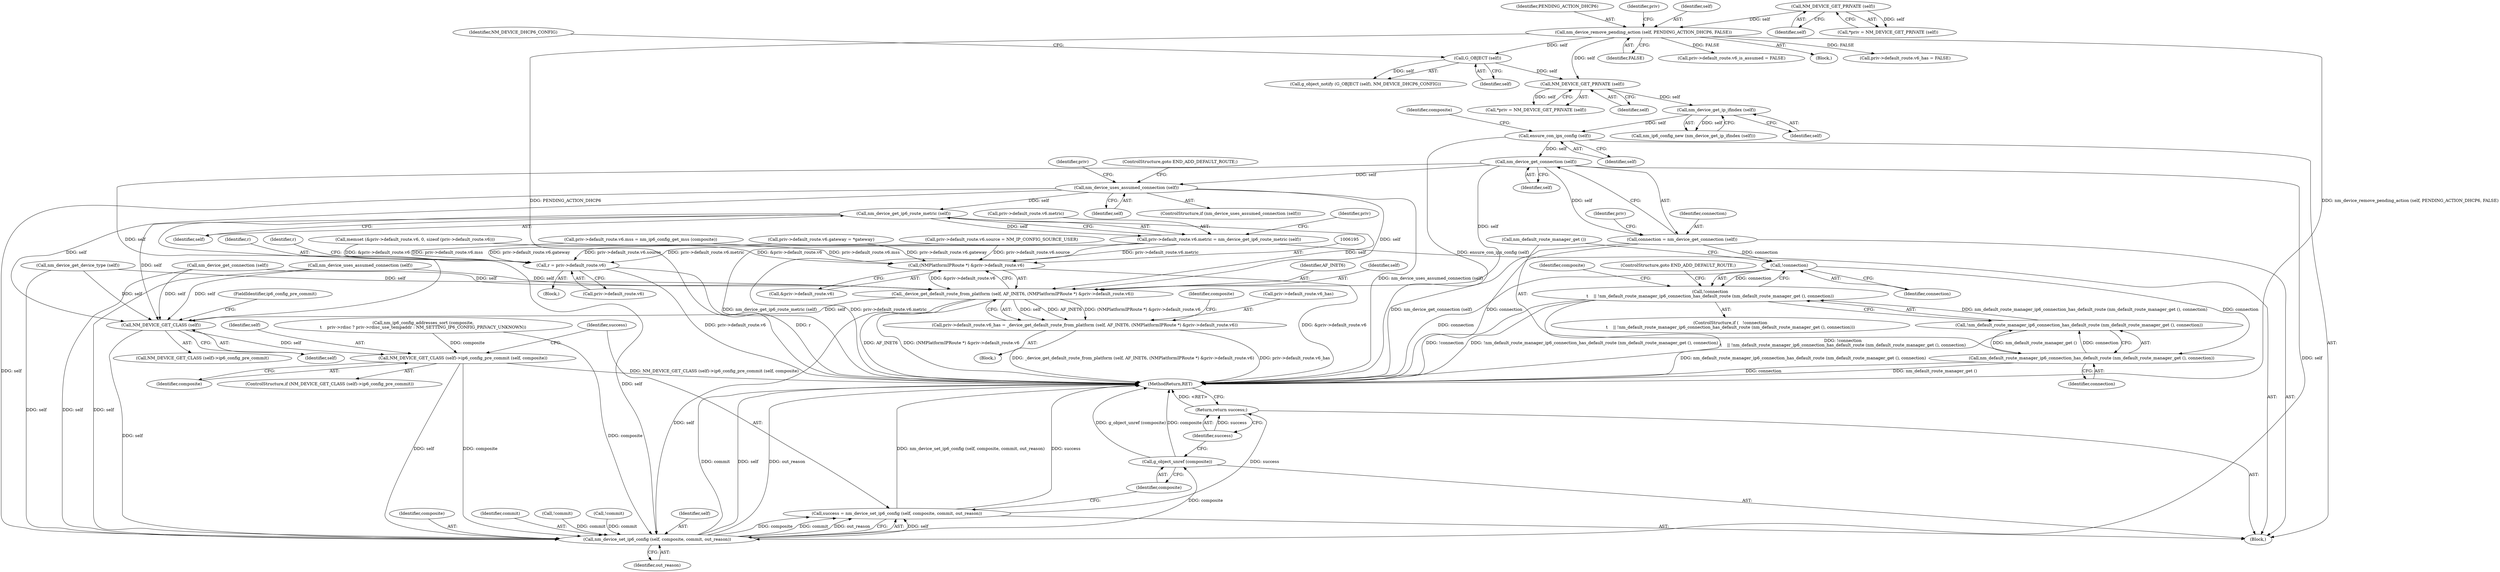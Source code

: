 digraph "0_NetworkManager_d5fc88e573fa58b93034b04d35a2454f5d28cad9@API" {
"1006023" [label="(Call,nm_device_get_connection (self))"];
"1005963" [label="(Call,ensure_con_ipx_config (self))"];
"1005961" [label="(Call,nm_device_get_ip_ifindex (self))"];
"1005951" [label="(Call,NM_DEVICE_GET_PRIVATE (self))"];
"1005944" [label="(Call,G_OBJECT (self))"];
"1005929" [label="(Call,nm_device_remove_pending_action (self, PENDING_ACTION_DHCP6, FALSE))"];
"1005883" [label="(Call,NM_DEVICE_GET_PRIVATE (self))"];
"1006021" [label="(Call,connection = nm_device_get_connection (self))"];
"1006057" [label="(Call,!connection)"];
"1006056" [label="(Call,!connection\n\t    || !nm_default_route_manager_ip6_connection_has_default_route (nm_default_route_manager_get (), connection))"];
"1006060" [label="(Call,nm_default_route_manager_ip6_connection_has_default_route (nm_default_route_manager_get (), connection))"];
"1006059" [label="(Call,!nm_default_route_manager_ip6_connection_has_default_route (nm_default_route_manager_get (), connection))"];
"1006045" [label="(Call,nm_device_uses_assumed_connection (self))"];
"1006133" [label="(Call,nm_device_get_ip6_route_metric (self))"];
"1006125" [label="(Call,priv->default_route.v6.metric = nm_device_get_ip6_route_metric (self))"];
"1006150" [label="(Call,r = priv->default_route.v6)"];
"1006194" [label="(Call,(NMPlatformIPRoute *) &priv->default_route.v6)"];
"1006191" [label="(Call,_device_get_default_route_from_platform (self, AF_INET6, (NMPlatformIPRoute *) &priv->default_route.v6))"];
"1006185" [label="(Call,priv->default_route.v6_has = _device_get_default_route_from_platform (self, AF_INET6, (NMPlatformIPRoute *) &priv->default_route.v6))"];
"1006217" [label="(Call,NM_DEVICE_GET_CLASS (self))"];
"1006220" [label="(Call,NM_DEVICE_GET_CLASS (self)->ip6_config_pre_commit (self, composite))"];
"1006225" [label="(Call,nm_device_set_ip6_config (self, composite, commit, out_reason))"];
"1006223" [label="(Call,success = nm_device_set_ip6_config (self, composite, commit, out_reason))"];
"1006232" [label="(Return,return success;)"];
"1006230" [label="(Call,g_object_unref (composite))"];
"1006219" [label="(FieldIdentifier,ip6_config_pre_commit)"];
"1005932" [label="(Identifier,FALSE)"];
"1006126" [label="(Call,priv->default_route.v6.metric)"];
"1005943" [label="(Call,g_object_notify (G_OBJECT (self), NM_DEVICE_DHCP6_CONFIG))"];
"1006058" [label="(Identifier,connection)"];
"1006227" [label="(Identifier,composite)"];
"1006191" [label="(Call,_device_get_default_route_from_platform (self, AF_INET6, (NMPlatformIPRoute *) &priv->default_route.v6))"];
"1006057" [label="(Call,!connection)"];
"1006230" [label="(Call,g_object_unref (composite))"];
"1006225" [label="(Call,nm_device_set_ip6_config (self, composite, commit, out_reason))"];
"1005963" [label="(Call,ensure_con_ipx_config (self))"];
"1006193" [label="(Identifier,AF_INET6)"];
"1005960" [label="(Call,nm_ip6_config_new (nm_device_get_ip_ifindex (self)))"];
"1006222" [label="(Identifier,composite)"];
"1006220" [label="(Call,NM_DEVICE_GET_CLASS (self)->ip6_config_pre_commit (self, composite))"];
"1005881" [label="(Call,*priv = NM_DEVICE_GET_PRIVATE (self))"];
"1006148" [label="(Block,)"];
"1006047" [label="(ControlStructure,goto END_ADD_DEFAULT_ROUTE;)"];
"1006135" [label="(Call,priv->default_route.v6.mss = nm_ip6_config_get_mss (composite))"];
"1006151" [label="(Identifier,r)"];
"1006192" [label="(Identifier,self)"];
"1006067" [label="(Identifier,composite)"];
"1006115" [label="(Call,priv->default_route.v6.gateway = *gateway)"];
"1005945" [label="(Identifier,self)"];
"1004885" [label="(Call,nm_device_get_device_type (self))"];
"1006221" [label="(Identifier,self)"];
"1006055" [label="(ControlStructure,if (   !connection\n\t    || !nm_default_route_manager_ip6_connection_has_default_route (nm_default_route_manager_get (), connection)))"];
"1006106" [label="(Call,priv->default_route.v6.source = NM_IP_CONFIG_SOURCE_USER)"];
"1006021" [label="(Call,connection = nm_device_get_connection (self))"];
"1006202" [label="(Call,nm_ip6_config_addresses_sort (composite,\n\t    priv->rdisc ? priv->rdisc_use_tempaddr : NM_SETTING_IP6_CONFIG_PRIVACY_UNKNOWN))"];
"1006152" [label="(Call,priv->default_route.v6)"];
"1006218" [label="(Identifier,self)"];
"1006046" [label="(Identifier,self)"];
"1006061" [label="(Call,nm_default_route_manager_get ())"];
"1005949" [label="(Call,*priv = NM_DEVICE_GET_PRIVATE (self))"];
"1006223" [label="(Call,success = nm_device_set_ip6_config (self, composite, commit, out_reason))"];
"1005966" [label="(Identifier,composite)"];
"1005961" [label="(Call,nm_device_get_ip_ifindex (self))"];
"1006196" [label="(Call,&priv->default_route.v6)"];
"1006229" [label="(Identifier,out_reason)"];
"1006059" [label="(Call,!nm_default_route_manager_ip6_connection_has_default_route (nm_default_route_manager_get (), connection))"];
"1005884" [label="(Identifier,self)"];
"1006048" [label="(Call,priv->default_route.v6_is_assumed = FALSE)"];
"1006194" [label="(Call,(NMPlatformIPRoute *) &priv->default_route.v6)"];
"1005951" [label="(Call,NM_DEVICE_GET_PRIVATE (self))"];
"1006060" [label="(Call,nm_default_route_manager_ip6_connection_has_default_route (nm_default_route_manager_get (), connection))"];
"1005962" [label="(Identifier,self)"];
"1006159" [label="(Identifier,r)"];
"1006184" [label="(Block,)"];
"1006233" [label="(Identifier,success)"];
"1005930" [label="(Identifier,self)"];
"1005931" [label="(Identifier,PENDING_ACTION_DHCP6)"];
"1006224" [label="(Identifier,success)"];
"1006228" [label="(Identifier,commit)"];
"1006139" [label="(Identifier,priv)"];
"1005879" [label="(Block,)"];
"1006051" [label="(Identifier,priv)"];
"1004846" [label="(Call,!commit)"];
"1005935" [label="(Identifier,priv)"];
"1006056" [label="(Call,!connection\n\t    || !nm_default_route_manager_ip6_connection_has_default_route (nm_default_route_manager_get (), connection))"];
"1006217" [label="(Call,NM_DEVICE_GET_CLASS (self))"];
"1006203" [label="(Identifier,composite)"];
"1006040" [label="(Call,!commit)"];
"1006023" [label="(Call,nm_device_get_connection (self))"];
"1007368" [label="(MethodReturn,RET)"];
"1006185" [label="(Call,priv->default_route.v6_has = _device_get_default_route_from_platform (self, AF_INET6, (NMPlatformIPRoute *) &priv->default_route.v6))"];
"1006134" [label="(Identifier,self)"];
"1006024" [label="(Identifier,self)"];
"1006125" [label="(Call,priv->default_route.v6.metric = nm_device_get_ip6_route_metric (self))"];
"1005944" [label="(Call,G_OBJECT (self))"];
"1005946" [label="(Identifier,NM_DEVICE_DHCP6_CONFIG)"];
"1006150" [label="(Call,r = priv->default_route.v6)"];
"1005929" [label="(Call,nm_device_remove_pending_action (self, PENDING_ACTION_DHCP6, FALSE))"];
"1006044" [label="(ControlStructure,if (nm_device_uses_assumed_connection (self)))"];
"1006062" [label="(Identifier,connection)"];
"1006022" [label="(Identifier,connection)"];
"1005947" [label="(Block,)"];
"1005952" [label="(Identifier,self)"];
"1006215" [label="(ControlStructure,if (NM_DEVICE_GET_CLASS (self)->ip6_config_pre_commit))"];
"1006063" [label="(ControlStructure,goto END_ADD_DEFAULT_ROUTE;)"];
"1004829" [label="(Call,nm_device_get_connection (self))"];
"1006186" [label="(Call,priv->default_route.v6_has)"];
"1005964" [label="(Identifier,self)"];
"1005883" [label="(Call,NM_DEVICE_GET_PRIVATE (self))"];
"1006045" [label="(Call,nm_device_uses_assumed_connection (self))"];
"1006232" [label="(Return,return success;)"];
"1006028" [label="(Identifier,priv)"];
"1006092" [label="(Call,memset (&priv->default_route.v6, 0, sizeof (priv->default_route.v6)))"];
"1006025" [label="(Call,priv->default_route.v6_has = FALSE)"];
"1004851" [label="(Call,nm_device_uses_assumed_connection (self))"];
"1006226" [label="(Identifier,self)"];
"1006231" [label="(Identifier,composite)"];
"1006216" [label="(Call,NM_DEVICE_GET_CLASS (self)->ip6_config_pre_commit)"];
"1006133" [label="(Call,nm_device_get_ip6_route_metric (self))"];
"1006023" -> "1006021"  [label="AST: "];
"1006023" -> "1006024"  [label="CFG: "];
"1006024" -> "1006023"  [label="AST: "];
"1006021" -> "1006023"  [label="CFG: "];
"1006023" -> "1006021"  [label="DDG: self"];
"1005963" -> "1006023"  [label="DDG: self"];
"1006023" -> "1006045"  [label="DDG: self"];
"1006023" -> "1006191"  [label="DDG: self"];
"1006023" -> "1006217"  [label="DDG: self"];
"1006023" -> "1006225"  [label="DDG: self"];
"1005963" -> "1005947"  [label="AST: "];
"1005963" -> "1005964"  [label="CFG: "];
"1005964" -> "1005963"  [label="AST: "];
"1005966" -> "1005963"  [label="CFG: "];
"1005963" -> "1007368"  [label="DDG: ensure_con_ipx_config (self)"];
"1005961" -> "1005963"  [label="DDG: self"];
"1005961" -> "1005960"  [label="AST: "];
"1005961" -> "1005962"  [label="CFG: "];
"1005962" -> "1005961"  [label="AST: "];
"1005960" -> "1005961"  [label="CFG: "];
"1005961" -> "1005960"  [label="DDG: self"];
"1005951" -> "1005961"  [label="DDG: self"];
"1005951" -> "1005949"  [label="AST: "];
"1005951" -> "1005952"  [label="CFG: "];
"1005952" -> "1005951"  [label="AST: "];
"1005949" -> "1005951"  [label="CFG: "];
"1005951" -> "1005949"  [label="DDG: self"];
"1005944" -> "1005951"  [label="DDG: self"];
"1005929" -> "1005951"  [label="DDG: self"];
"1005944" -> "1005943"  [label="AST: "];
"1005944" -> "1005945"  [label="CFG: "];
"1005945" -> "1005944"  [label="AST: "];
"1005946" -> "1005944"  [label="CFG: "];
"1005944" -> "1005943"  [label="DDG: self"];
"1005929" -> "1005944"  [label="DDG: self"];
"1005929" -> "1005879"  [label="AST: "];
"1005929" -> "1005932"  [label="CFG: "];
"1005930" -> "1005929"  [label="AST: "];
"1005931" -> "1005929"  [label="AST: "];
"1005932" -> "1005929"  [label="AST: "];
"1005935" -> "1005929"  [label="CFG: "];
"1005929" -> "1007368"  [label="DDG: nm_device_remove_pending_action (self, PENDING_ACTION_DHCP6, FALSE)"];
"1005929" -> "1007368"  [label="DDG: PENDING_ACTION_DHCP6"];
"1005883" -> "1005929"  [label="DDG: self"];
"1005929" -> "1006025"  [label="DDG: FALSE"];
"1005929" -> "1006048"  [label="DDG: FALSE"];
"1005883" -> "1005881"  [label="AST: "];
"1005883" -> "1005884"  [label="CFG: "];
"1005884" -> "1005883"  [label="AST: "];
"1005881" -> "1005883"  [label="CFG: "];
"1005883" -> "1005881"  [label="DDG: self"];
"1006021" -> "1005947"  [label="AST: "];
"1006022" -> "1006021"  [label="AST: "];
"1006028" -> "1006021"  [label="CFG: "];
"1006021" -> "1007368"  [label="DDG: nm_device_get_connection (self)"];
"1006021" -> "1007368"  [label="DDG: connection"];
"1006021" -> "1006057"  [label="DDG: connection"];
"1006057" -> "1006056"  [label="AST: "];
"1006057" -> "1006058"  [label="CFG: "];
"1006058" -> "1006057"  [label="AST: "];
"1006061" -> "1006057"  [label="CFG: "];
"1006056" -> "1006057"  [label="CFG: "];
"1006057" -> "1007368"  [label="DDG: connection"];
"1006057" -> "1006056"  [label="DDG: connection"];
"1006057" -> "1006060"  [label="DDG: connection"];
"1006056" -> "1006055"  [label="AST: "];
"1006056" -> "1006059"  [label="CFG: "];
"1006059" -> "1006056"  [label="AST: "];
"1006063" -> "1006056"  [label="CFG: "];
"1006067" -> "1006056"  [label="CFG: "];
"1006056" -> "1007368"  [label="DDG: !connection"];
"1006056" -> "1007368"  [label="DDG: !nm_default_route_manager_ip6_connection_has_default_route (nm_default_route_manager_get (), connection)"];
"1006056" -> "1007368"  [label="DDG: !connection\n\t    || !nm_default_route_manager_ip6_connection_has_default_route (nm_default_route_manager_get (), connection)"];
"1006059" -> "1006056"  [label="DDG: nm_default_route_manager_ip6_connection_has_default_route (nm_default_route_manager_get (), connection)"];
"1006060" -> "1006059"  [label="AST: "];
"1006060" -> "1006062"  [label="CFG: "];
"1006061" -> "1006060"  [label="AST: "];
"1006062" -> "1006060"  [label="AST: "];
"1006059" -> "1006060"  [label="CFG: "];
"1006060" -> "1007368"  [label="DDG: nm_default_route_manager_get ()"];
"1006060" -> "1007368"  [label="DDG: connection"];
"1006060" -> "1006059"  [label="DDG: nm_default_route_manager_get ()"];
"1006060" -> "1006059"  [label="DDG: connection"];
"1006059" -> "1007368"  [label="DDG: nm_default_route_manager_ip6_connection_has_default_route (nm_default_route_manager_get (), connection)"];
"1006045" -> "1006044"  [label="AST: "];
"1006045" -> "1006046"  [label="CFG: "];
"1006046" -> "1006045"  [label="AST: "];
"1006047" -> "1006045"  [label="CFG: "];
"1006051" -> "1006045"  [label="CFG: "];
"1006045" -> "1007368"  [label="DDG: nm_device_uses_assumed_connection (self)"];
"1006045" -> "1006133"  [label="DDG: self"];
"1006045" -> "1006191"  [label="DDG: self"];
"1006045" -> "1006217"  [label="DDG: self"];
"1006045" -> "1006225"  [label="DDG: self"];
"1006133" -> "1006125"  [label="AST: "];
"1006133" -> "1006134"  [label="CFG: "];
"1006134" -> "1006133"  [label="AST: "];
"1006125" -> "1006133"  [label="CFG: "];
"1006133" -> "1006125"  [label="DDG: self"];
"1006133" -> "1006191"  [label="DDG: self"];
"1006133" -> "1006217"  [label="DDG: self"];
"1006133" -> "1006225"  [label="DDG: self"];
"1006125" -> "1005947"  [label="AST: "];
"1006126" -> "1006125"  [label="AST: "];
"1006139" -> "1006125"  [label="CFG: "];
"1006125" -> "1007368"  [label="DDG: priv->default_route.v6.metric"];
"1006125" -> "1007368"  [label="DDG: nm_device_get_ip6_route_metric (self)"];
"1006125" -> "1006150"  [label="DDG: priv->default_route.v6.metric"];
"1006125" -> "1006194"  [label="DDG: priv->default_route.v6.metric"];
"1006150" -> "1006148"  [label="AST: "];
"1006150" -> "1006152"  [label="CFG: "];
"1006151" -> "1006150"  [label="AST: "];
"1006152" -> "1006150"  [label="AST: "];
"1006159" -> "1006150"  [label="CFG: "];
"1006150" -> "1007368"  [label="DDG: r"];
"1006150" -> "1007368"  [label="DDG: priv->default_route.v6"];
"1006106" -> "1006150"  [label="DDG: priv->default_route.v6.source"];
"1006092" -> "1006150"  [label="DDG: &priv->default_route.v6"];
"1006115" -> "1006150"  [label="DDG: priv->default_route.v6.gateway"];
"1006135" -> "1006150"  [label="DDG: priv->default_route.v6.mss"];
"1006194" -> "1006191"  [label="AST: "];
"1006194" -> "1006196"  [label="CFG: "];
"1006195" -> "1006194"  [label="AST: "];
"1006196" -> "1006194"  [label="AST: "];
"1006191" -> "1006194"  [label="CFG: "];
"1006194" -> "1007368"  [label="DDG: &priv->default_route.v6"];
"1006194" -> "1006191"  [label="DDG: &priv->default_route.v6"];
"1006092" -> "1006194"  [label="DDG: &priv->default_route.v6"];
"1006106" -> "1006194"  [label="DDG: priv->default_route.v6.source"];
"1006115" -> "1006194"  [label="DDG: priv->default_route.v6.gateway"];
"1006135" -> "1006194"  [label="DDG: priv->default_route.v6.mss"];
"1006191" -> "1006185"  [label="AST: "];
"1006192" -> "1006191"  [label="AST: "];
"1006193" -> "1006191"  [label="AST: "];
"1006185" -> "1006191"  [label="CFG: "];
"1006191" -> "1007368"  [label="DDG: AF_INET6"];
"1006191" -> "1007368"  [label="DDG: (NMPlatformIPRoute *) &priv->default_route.v6"];
"1006191" -> "1006185"  [label="DDG: self"];
"1006191" -> "1006185"  [label="DDG: AF_INET6"];
"1006191" -> "1006185"  [label="DDG: (NMPlatformIPRoute *) &priv->default_route.v6"];
"1004851" -> "1006191"  [label="DDG: self"];
"1004829" -> "1006191"  [label="DDG: self"];
"1004885" -> "1006191"  [label="DDG: self"];
"1006191" -> "1006217"  [label="DDG: self"];
"1006191" -> "1006225"  [label="DDG: self"];
"1006185" -> "1006184"  [label="AST: "];
"1006186" -> "1006185"  [label="AST: "];
"1006203" -> "1006185"  [label="CFG: "];
"1006185" -> "1007368"  [label="DDG: priv->default_route.v6_has"];
"1006185" -> "1007368"  [label="DDG: _device_get_default_route_from_platform (self, AF_INET6, (NMPlatformIPRoute *) &priv->default_route.v6)"];
"1006217" -> "1006216"  [label="AST: "];
"1006217" -> "1006218"  [label="CFG: "];
"1006218" -> "1006217"  [label="AST: "];
"1006219" -> "1006217"  [label="CFG: "];
"1004851" -> "1006217"  [label="DDG: self"];
"1004829" -> "1006217"  [label="DDG: self"];
"1004885" -> "1006217"  [label="DDG: self"];
"1006217" -> "1006220"  [label="DDG: self"];
"1006217" -> "1006225"  [label="DDG: self"];
"1006220" -> "1006215"  [label="AST: "];
"1006220" -> "1006222"  [label="CFG: "];
"1006221" -> "1006220"  [label="AST: "];
"1006222" -> "1006220"  [label="AST: "];
"1006224" -> "1006220"  [label="CFG: "];
"1006220" -> "1007368"  [label="DDG: NM_DEVICE_GET_CLASS (self)->ip6_config_pre_commit (self, composite)"];
"1006202" -> "1006220"  [label="DDG: composite"];
"1006220" -> "1006225"  [label="DDG: self"];
"1006220" -> "1006225"  [label="DDG: composite"];
"1006225" -> "1006223"  [label="AST: "];
"1006225" -> "1006229"  [label="CFG: "];
"1006226" -> "1006225"  [label="AST: "];
"1006227" -> "1006225"  [label="AST: "];
"1006228" -> "1006225"  [label="AST: "];
"1006229" -> "1006225"  [label="AST: "];
"1006223" -> "1006225"  [label="CFG: "];
"1006225" -> "1007368"  [label="DDG: commit"];
"1006225" -> "1007368"  [label="DDG: self"];
"1006225" -> "1007368"  [label="DDG: out_reason"];
"1006225" -> "1006223"  [label="DDG: self"];
"1006225" -> "1006223"  [label="DDG: composite"];
"1006225" -> "1006223"  [label="DDG: commit"];
"1006225" -> "1006223"  [label="DDG: out_reason"];
"1004851" -> "1006225"  [label="DDG: self"];
"1004829" -> "1006225"  [label="DDG: self"];
"1004885" -> "1006225"  [label="DDG: self"];
"1006202" -> "1006225"  [label="DDG: composite"];
"1006040" -> "1006225"  [label="DDG: commit"];
"1004846" -> "1006225"  [label="DDG: commit"];
"1006225" -> "1006230"  [label="DDG: composite"];
"1006223" -> "1005947"  [label="AST: "];
"1006224" -> "1006223"  [label="AST: "];
"1006231" -> "1006223"  [label="CFG: "];
"1006223" -> "1007368"  [label="DDG: nm_device_set_ip6_config (self, composite, commit, out_reason)"];
"1006223" -> "1007368"  [label="DDG: success"];
"1006223" -> "1006232"  [label="DDG: success"];
"1006232" -> "1005947"  [label="AST: "];
"1006232" -> "1006233"  [label="CFG: "];
"1006233" -> "1006232"  [label="AST: "];
"1007368" -> "1006232"  [label="CFG: "];
"1006232" -> "1007368"  [label="DDG: <RET>"];
"1006233" -> "1006232"  [label="DDG: success"];
"1006230" -> "1005947"  [label="AST: "];
"1006230" -> "1006231"  [label="CFG: "];
"1006231" -> "1006230"  [label="AST: "];
"1006233" -> "1006230"  [label="CFG: "];
"1006230" -> "1007368"  [label="DDG: composite"];
"1006230" -> "1007368"  [label="DDG: g_object_unref (composite)"];
}
